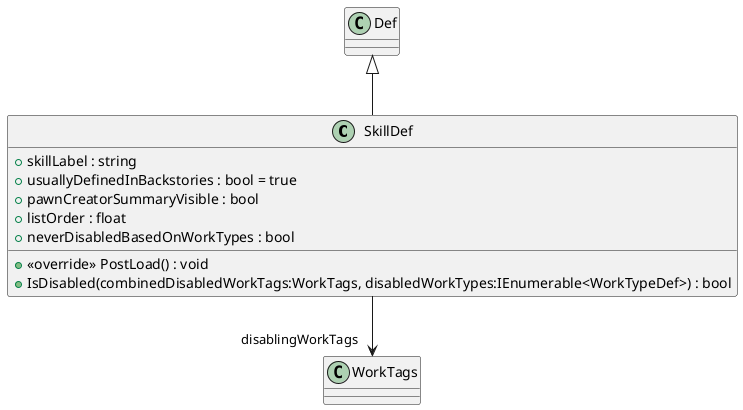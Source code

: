 @startuml
class SkillDef {
    + skillLabel : string
    + usuallyDefinedInBackstories : bool = true
    + pawnCreatorSummaryVisible : bool
    + listOrder : float
    + neverDisabledBasedOnWorkTypes : bool
    + <<override>> PostLoad() : void
    + IsDisabled(combinedDisabledWorkTags:WorkTags, disabledWorkTypes:IEnumerable<WorkTypeDef>) : bool
}
Def <|-- SkillDef
SkillDef --> "disablingWorkTags" WorkTags
@enduml
